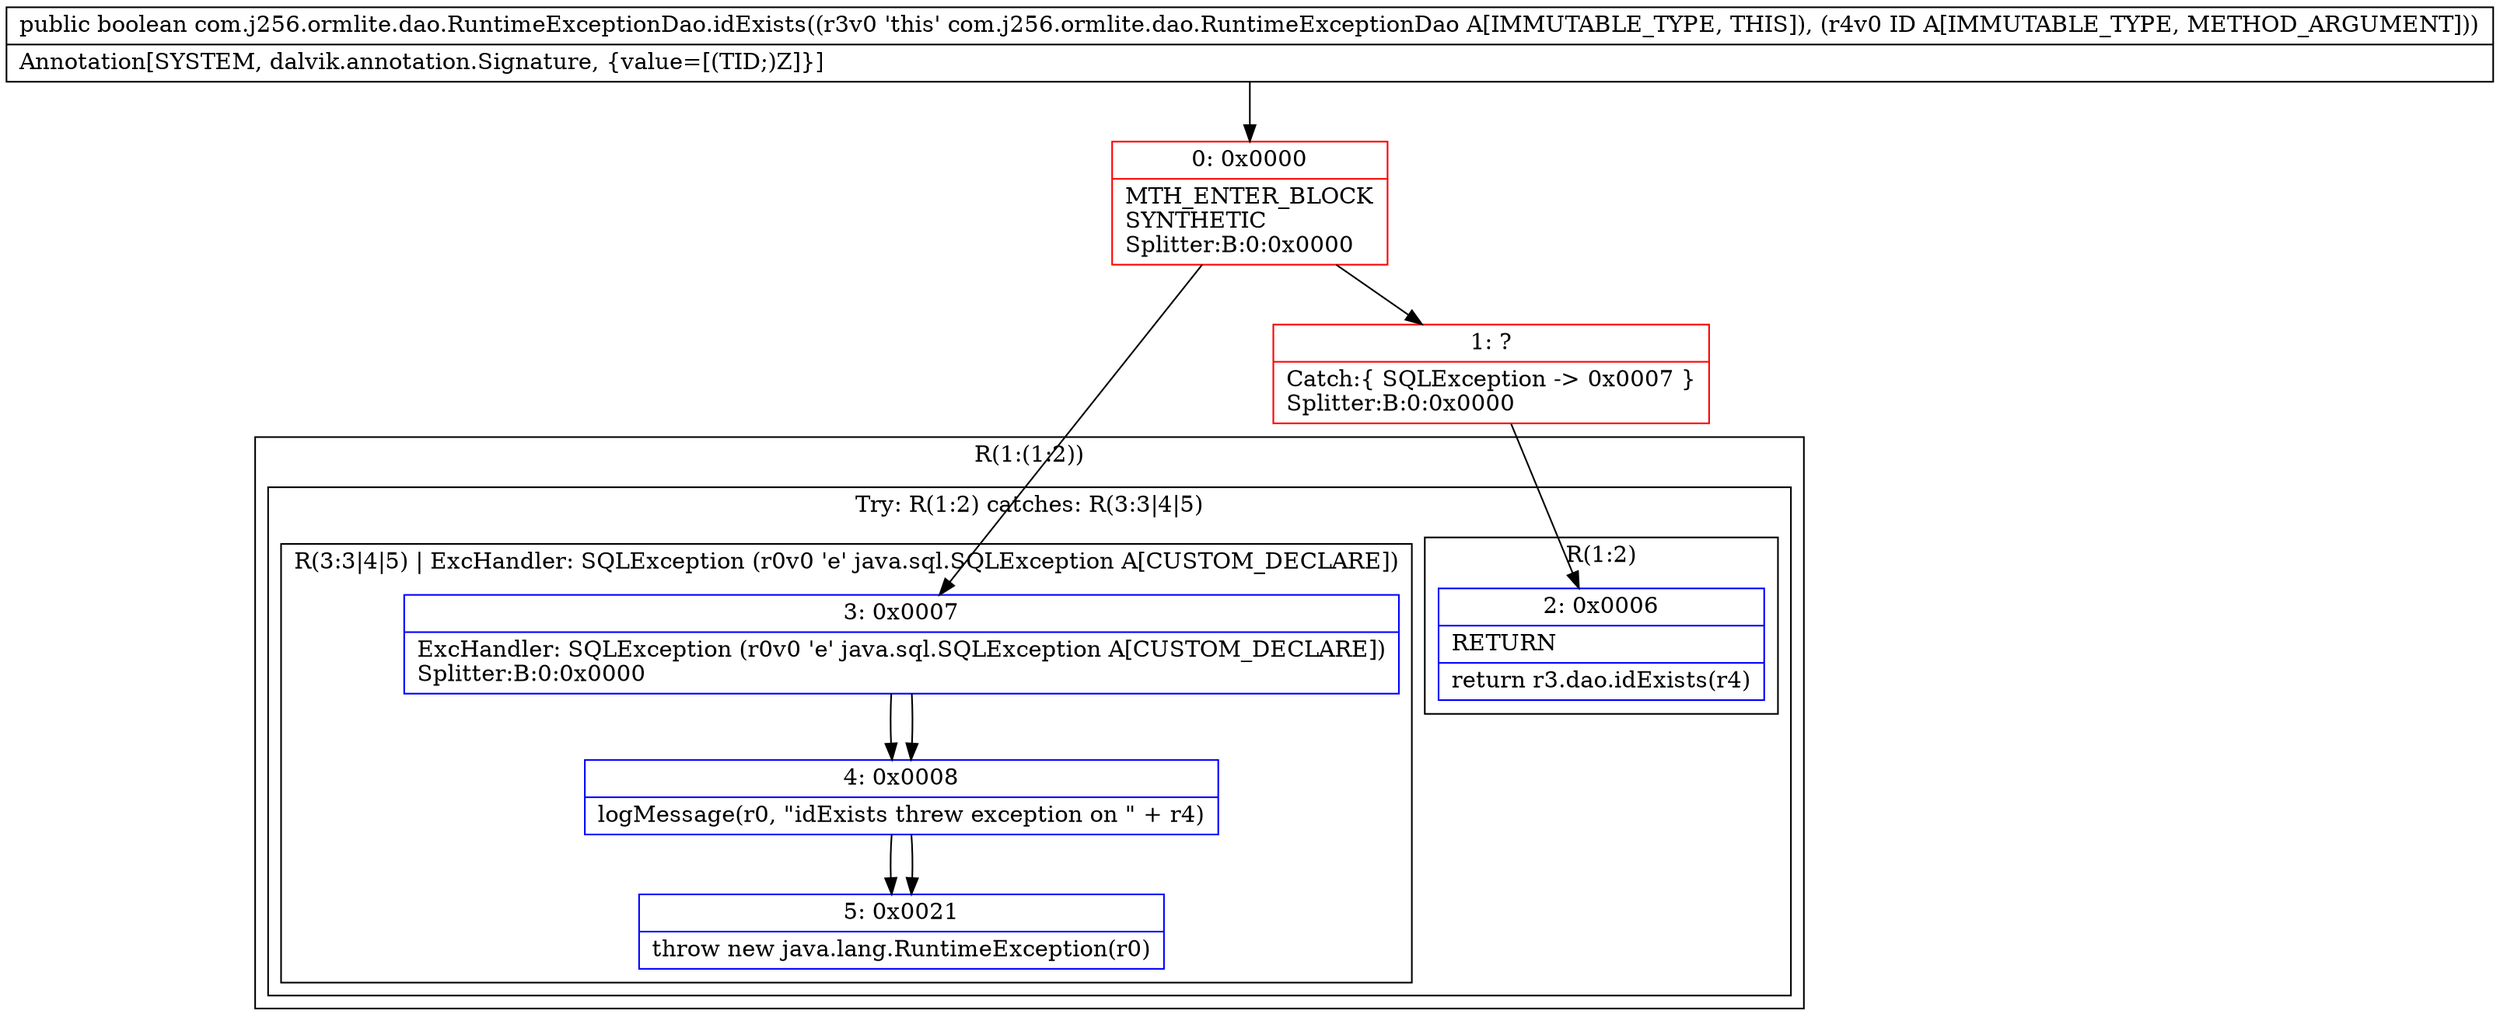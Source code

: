 digraph "CFG forcom.j256.ormlite.dao.RuntimeExceptionDao.idExists(Ljava\/lang\/Object;)Z" {
subgraph cluster_Region_1214015797 {
label = "R(1:(1:2))";
node [shape=record,color=blue];
subgraph cluster_TryCatchRegion_203224792 {
label = "Try: R(1:2) catches: R(3:3|4|5)";
node [shape=record,color=blue];
subgraph cluster_Region_1865005679 {
label = "R(1:2)";
node [shape=record,color=blue];
Node_2 [shape=record,label="{2\:\ 0x0006|RETURN\l|return r3.dao.idExists(r4)\l}"];
}
subgraph cluster_Region_1603107446 {
label = "R(3:3|4|5) | ExcHandler: SQLException (r0v0 'e' java.sql.SQLException A[CUSTOM_DECLARE])\l";
node [shape=record,color=blue];
Node_3 [shape=record,label="{3\:\ 0x0007|ExcHandler: SQLException (r0v0 'e' java.sql.SQLException A[CUSTOM_DECLARE])\lSplitter:B:0:0x0000\l}"];
Node_4 [shape=record,label="{4\:\ 0x0008|logMessage(r0, \"idExists threw exception on \" + r4)\l}"];
Node_5 [shape=record,label="{5\:\ 0x0021|throw new java.lang.RuntimeException(r0)\l}"];
}
}
}
subgraph cluster_Region_1603107446 {
label = "R(3:3|4|5) | ExcHandler: SQLException (r0v0 'e' java.sql.SQLException A[CUSTOM_DECLARE])\l";
node [shape=record,color=blue];
Node_3 [shape=record,label="{3\:\ 0x0007|ExcHandler: SQLException (r0v0 'e' java.sql.SQLException A[CUSTOM_DECLARE])\lSplitter:B:0:0x0000\l}"];
Node_4 [shape=record,label="{4\:\ 0x0008|logMessage(r0, \"idExists threw exception on \" + r4)\l}"];
Node_5 [shape=record,label="{5\:\ 0x0021|throw new java.lang.RuntimeException(r0)\l}"];
}
Node_0 [shape=record,color=red,label="{0\:\ 0x0000|MTH_ENTER_BLOCK\lSYNTHETIC\lSplitter:B:0:0x0000\l}"];
Node_1 [shape=record,color=red,label="{1\:\ ?|Catch:\{ SQLException \-\> 0x0007 \}\lSplitter:B:0:0x0000\l}"];
MethodNode[shape=record,label="{public boolean com.j256.ormlite.dao.RuntimeExceptionDao.idExists((r3v0 'this' com.j256.ormlite.dao.RuntimeExceptionDao A[IMMUTABLE_TYPE, THIS]), (r4v0 ID A[IMMUTABLE_TYPE, METHOD_ARGUMENT]))  | Annotation[SYSTEM, dalvik.annotation.Signature, \{value=[(TID;)Z]\}]\l}"];
MethodNode -> Node_0;
Node_3 -> Node_4;
Node_4 -> Node_5;
Node_3 -> Node_4;
Node_4 -> Node_5;
Node_0 -> Node_1;
Node_0 -> Node_3;
Node_1 -> Node_2;
}

